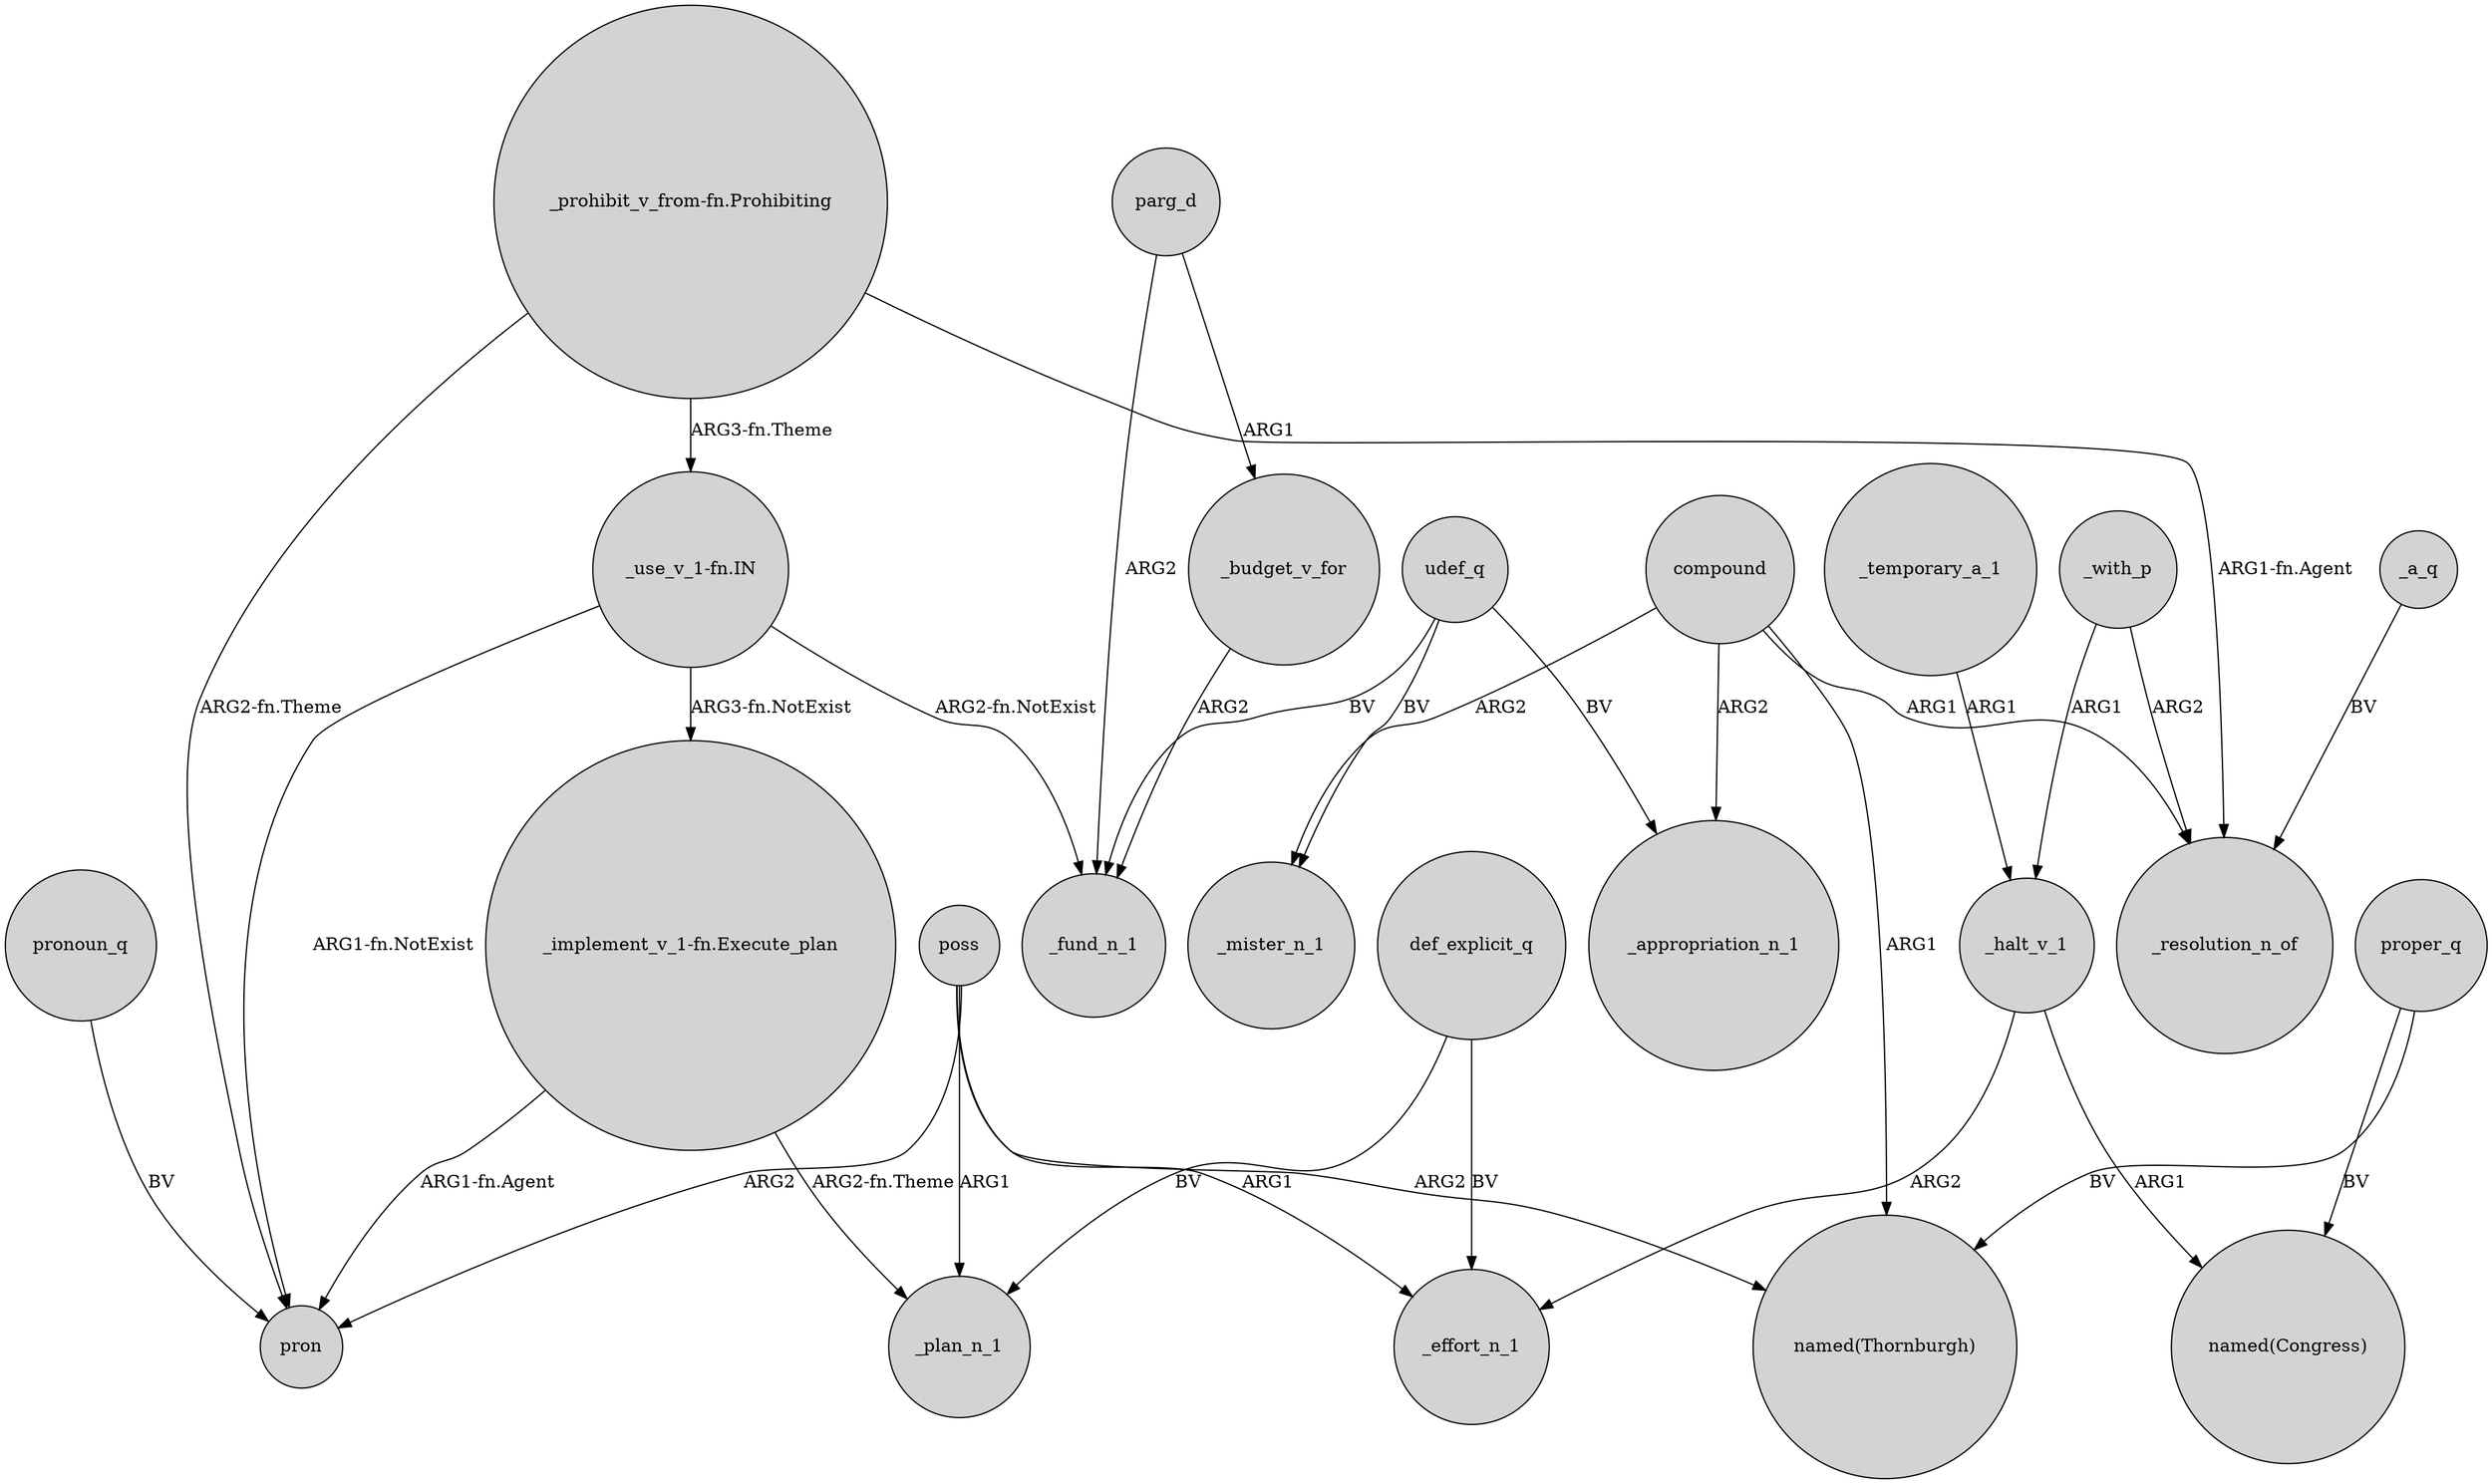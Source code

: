 digraph {
	node [shape=circle style=filled]
	poss -> _plan_n_1 [label=ARG1]
	_halt_v_1 -> _effort_n_1 [label=ARG2]
	poss -> pron [label=ARG2]
	"_prohibit_v_from-fn.Prohibiting" -> pron [label="ARG2-fn.Theme"]
	compound -> _mister_n_1 [label=ARG2]
	_halt_v_1 -> "named(Congress)" [label=ARG1]
	"_prohibit_v_from-fn.Prohibiting" -> _resolution_n_of [label="ARG1-fn.Agent"]
	"_use_v_1-fn.IN" -> _fund_n_1 [label="ARG2-fn.NotExist"]
	"_implement_v_1-fn.Execute_plan" -> pron [label="ARG1-fn.Agent"]
	def_explicit_q -> _plan_n_1 [label=BV]
	udef_q -> _mister_n_1 [label=BV]
	parg_d -> _budget_v_for [label=ARG1]
	"_use_v_1-fn.IN" -> pron [label="ARG1-fn.NotExist"]
	udef_q -> _appropriation_n_1 [label=BV]
	compound -> "named(Thornburgh)" [label=ARG1]
	_budget_v_for -> _fund_n_1 [label=ARG2]
	parg_d -> _fund_n_1 [label=ARG2]
	proper_q -> "named(Congress)" [label=BV]
	proper_q -> "named(Thornburgh)" [label=BV]
	poss -> "named(Thornburgh)" [label=ARG2]
	pronoun_q -> pron [label=BV]
	_with_p -> _resolution_n_of [label=ARG2]
	"_implement_v_1-fn.Execute_plan" -> _plan_n_1 [label="ARG2-fn.Theme"]
	udef_q -> _fund_n_1 [label=BV]
	def_explicit_q -> _effort_n_1 [label=BV]
	compound -> _appropriation_n_1 [label=ARG2]
	_temporary_a_1 -> _halt_v_1 [label=ARG1]
	poss -> _effort_n_1 [label=ARG1]
	_with_p -> _halt_v_1 [label=ARG1]
	"_prohibit_v_from-fn.Prohibiting" -> "_use_v_1-fn.IN" [label="ARG3-fn.Theme"]
	_a_q -> _resolution_n_of [label=BV]
	compound -> _resolution_n_of [label=ARG1]
	"_use_v_1-fn.IN" -> "_implement_v_1-fn.Execute_plan" [label="ARG3-fn.NotExist"]
}
